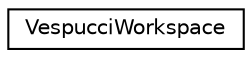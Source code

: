 digraph "Graphical Class Hierarchy"
{
  edge [fontname="Helvetica",fontsize="10",labelfontname="Helvetica",labelfontsize="10"];
  node [fontname="Helvetica",fontsize="10",shape=record];
  rankdir="LR";
  Node1 [label="VespucciWorkspace",height=0.2,width=0.4,color="black", fillcolor="white", style="filled",URL="$class_vespucci_workspace.html"];
}
